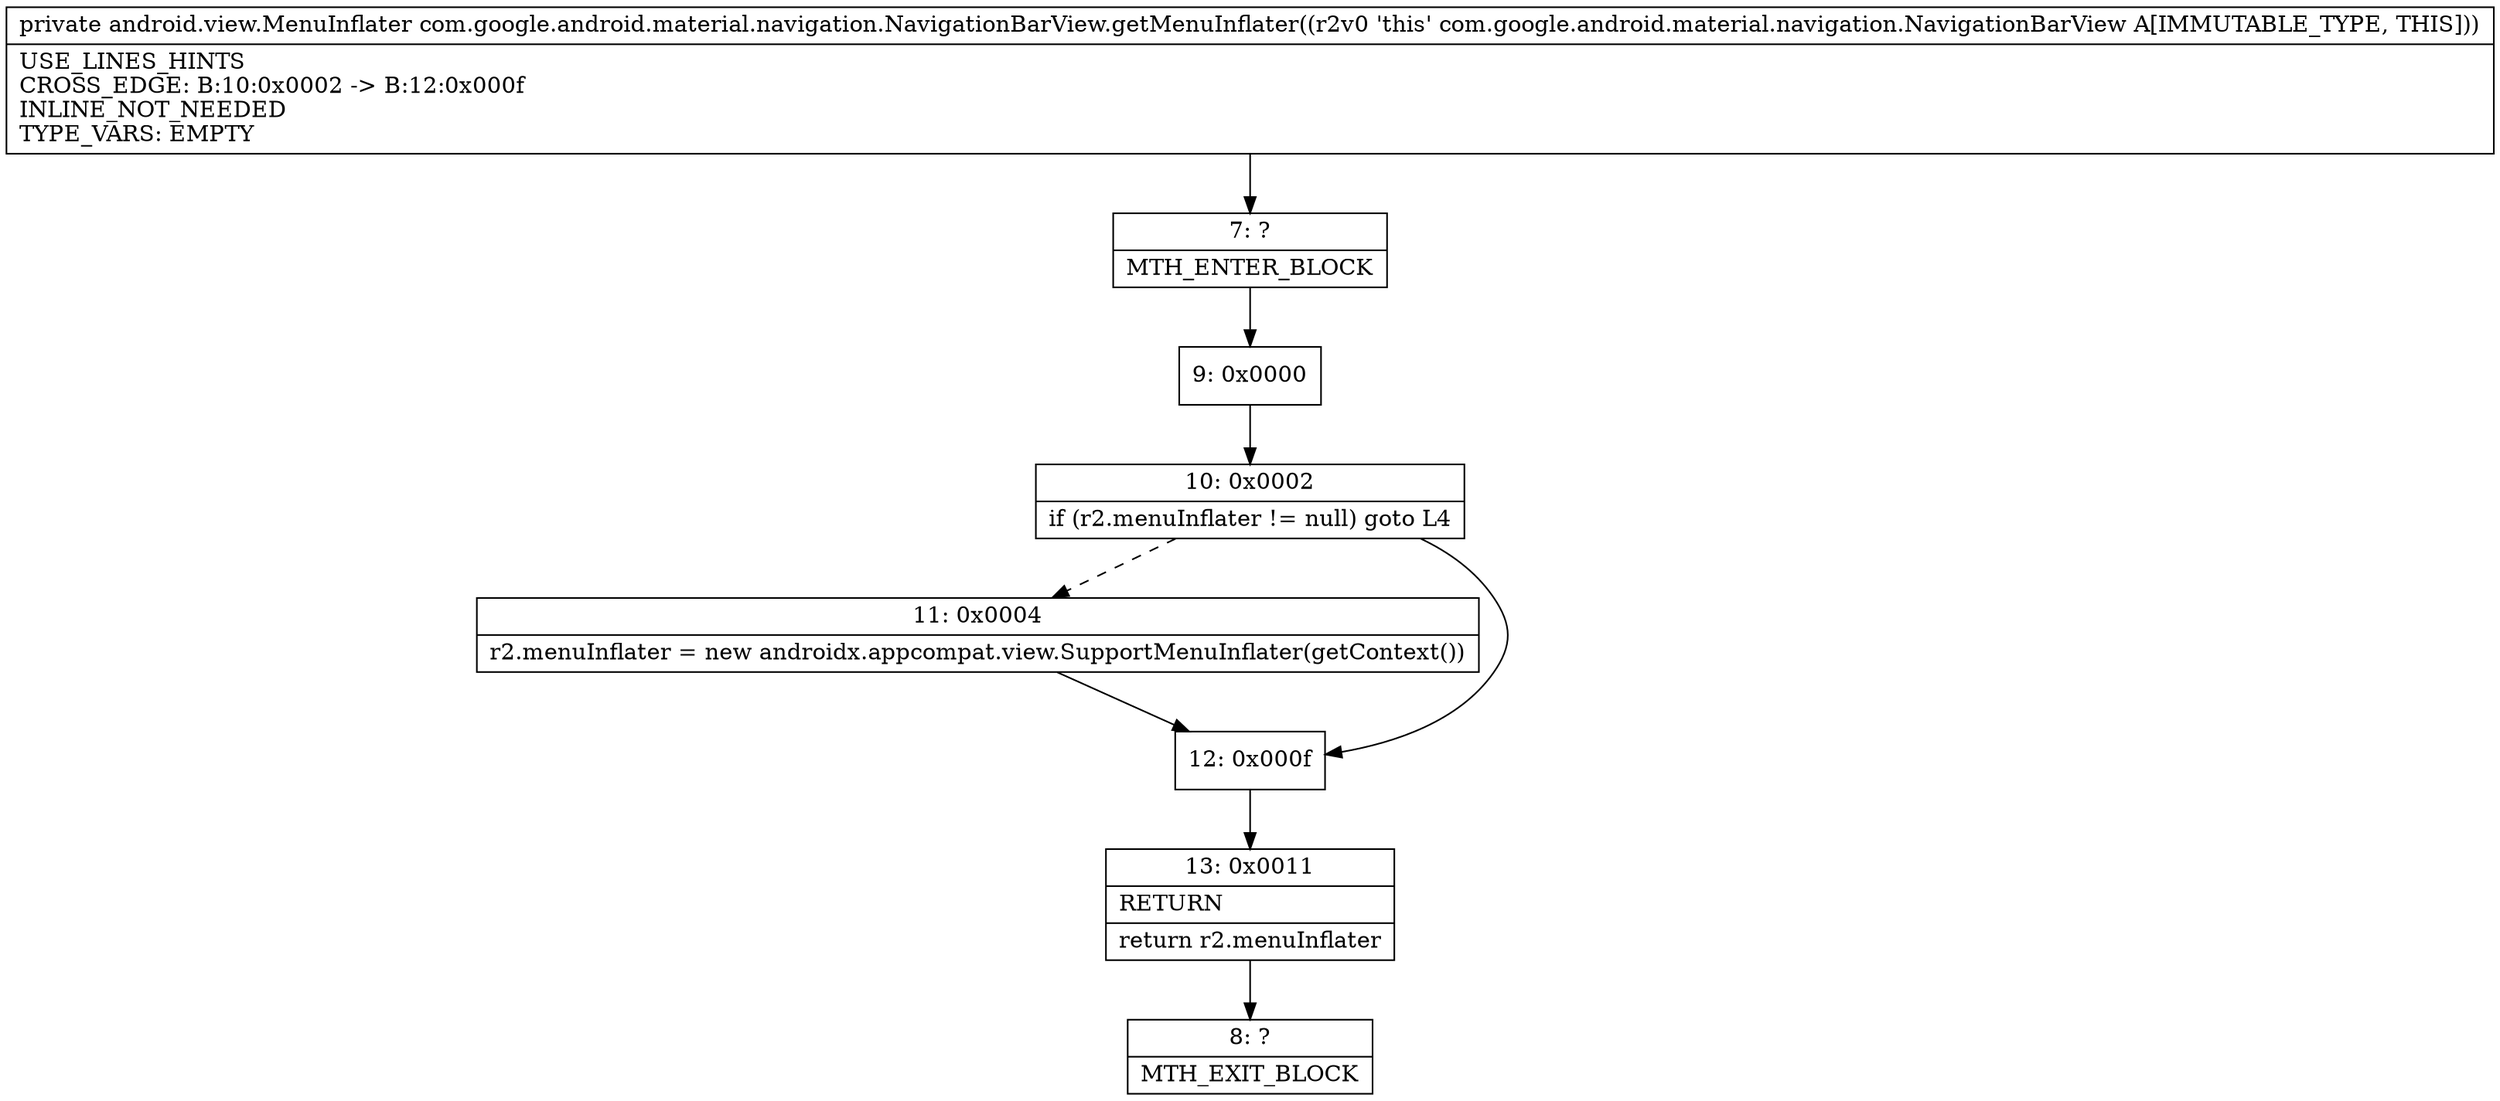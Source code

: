 digraph "CFG forcom.google.android.material.navigation.NavigationBarView.getMenuInflater()Landroid\/view\/MenuInflater;" {
Node_7 [shape=record,label="{7\:\ ?|MTH_ENTER_BLOCK\l}"];
Node_9 [shape=record,label="{9\:\ 0x0000}"];
Node_10 [shape=record,label="{10\:\ 0x0002|if (r2.menuInflater != null) goto L4\l}"];
Node_11 [shape=record,label="{11\:\ 0x0004|r2.menuInflater = new androidx.appcompat.view.SupportMenuInflater(getContext())\l}"];
Node_12 [shape=record,label="{12\:\ 0x000f}"];
Node_13 [shape=record,label="{13\:\ 0x0011|RETURN\l|return r2.menuInflater\l}"];
Node_8 [shape=record,label="{8\:\ ?|MTH_EXIT_BLOCK\l}"];
MethodNode[shape=record,label="{private android.view.MenuInflater com.google.android.material.navigation.NavigationBarView.getMenuInflater((r2v0 'this' com.google.android.material.navigation.NavigationBarView A[IMMUTABLE_TYPE, THIS]))  | USE_LINES_HINTS\lCROSS_EDGE: B:10:0x0002 \-\> B:12:0x000f\lINLINE_NOT_NEEDED\lTYPE_VARS: EMPTY\l}"];
MethodNode -> Node_7;Node_7 -> Node_9;
Node_9 -> Node_10;
Node_10 -> Node_11[style=dashed];
Node_10 -> Node_12;
Node_11 -> Node_12;
Node_12 -> Node_13;
Node_13 -> Node_8;
}

